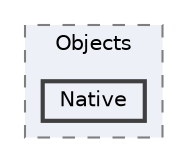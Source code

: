 digraph "src/BadScript2/Runtime/Objects/Native"
{
 // LATEX_PDF_SIZE
  bgcolor="transparent";
  edge [fontname=Helvetica,fontsize=10,labelfontname=Helvetica,labelfontsize=10];
  node [fontname=Helvetica,fontsize=10,shape=box,height=0.2,width=0.4];
  compound=true
  subgraph clusterdir_6991b96044c23caf744f99cf5b8b4e86 {
    graph [ bgcolor="#edf0f7", pencolor="grey50", label="Objects", fontname=Helvetica,fontsize=10 style="filled,dashed", URL="dir_6991b96044c23caf744f99cf5b8b4e86.html",tooltip=""]
  dir_6c7c9c82ca89896110181e19ce0b6546 [label="Native", fillcolor="#edf0f7", color="grey25", style="filled,bold", URL="dir_6c7c9c82ca89896110181e19ce0b6546.html",tooltip=""];
  }
}
